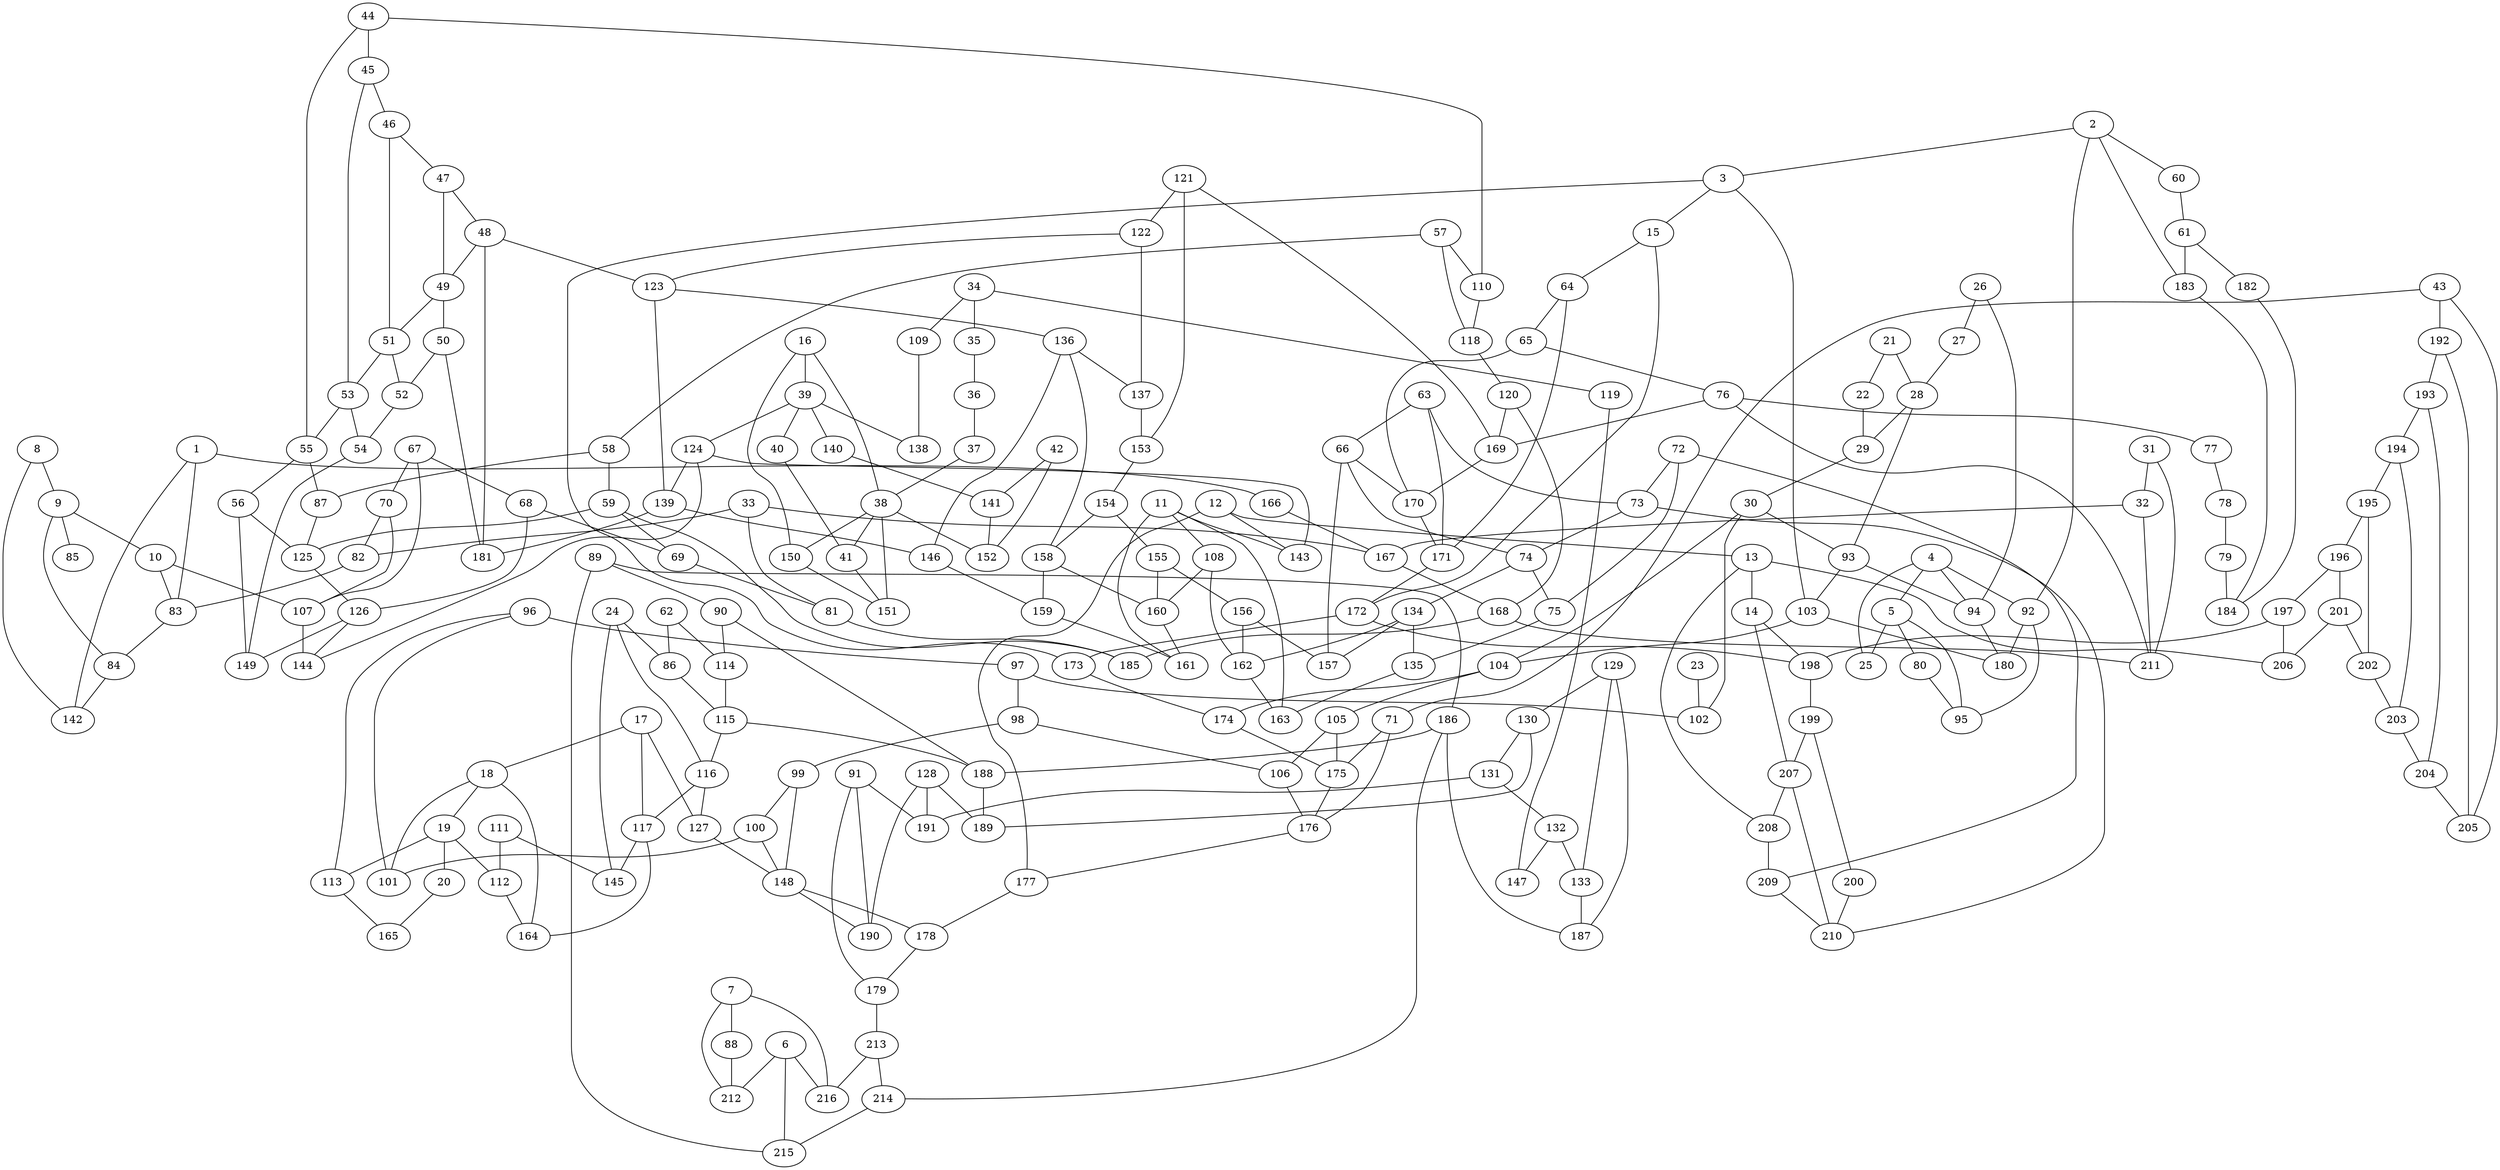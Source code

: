 graph {

	1 -- 83
	1 -- 142
	1 -- 166
	2 -- 3
	2 -- 60
	2 -- 92
	2 -- 183
	3 -- 15
	3 -- 103
	3 -- 173
	4 -- 5
	4 -- 25
	4 -- 92
	4 -- 94
	5 -- 25
	5 -- 80
	5 -- 95
	6 -- 212
	6 -- 215
	6 -- 216
	7 -- 88
	7 -- 212
	7 -- 216
	8 -- 9
	8 -- 142
	9 -- 10
	9 -- 84
	9 -- 85
	10 -- 83
	10 -- 107
	11 -- 108
	11 -- 143
	11 -- 161
	11 -- 163
	12 -- 13
	12 -- 143
	12 -- 177
	13 -- 14
	13 -- 206
	13 -- 208
	14 -- 198
	14 -- 207
	15 -- 64
	15 -- 172
	16 -- 38
	16 -- 39
	16 -- 150
	17 -- 18
	17 -- 117
	17 -- 127
	18 -- 19
	18 -- 101
	18 -- 164
	19 -- 20
	19 -- 112
	19 -- 113
	20 -- 165
	21 -- 22
	21 -- 28
	22 -- 29
	23 -- 102
	24 -- 86
	24 -- 116
	24 -- 145
	26 -- 27
	26 -- 94
	27 -- 28
	28 -- 29
	28 -- 93
	29 -- 30
	30 -- 93
	30 -- 102
	30 -- 104
	31 -- 32
	31 -- 211
	32 -- 167
	32 -- 211
	33 -- 81
	33 -- 82
	33 -- 167
	34 -- 35
	34 -- 109
	34 -- 119
	35 -- 36
	36 -- 37
	37 -- 38
	38 -- 41
	38 -- 150
	38 -- 151
	38 -- 152
	39 -- 40
	39 -- 124
	39 -- 138
	39 -- 140
	40 -- 41
	41 -- 151
	42 -- 141
	42 -- 152
	43 -- 71
	43 -- 192
	43 -- 205
	44 -- 45
	44 -- 55
	44 -- 110
	45 -- 46
	45 -- 53
	46 -- 47
	46 -- 51
	47 -- 48
	47 -- 49
	48 -- 49
	48 -- 123
	48 -- 181
	49 -- 50
	49 -- 51
	50 -- 52
	50 -- 181
	51 -- 52
	51 -- 53
	52 -- 54
	53 -- 54
	53 -- 55
	54 -- 149
	55 -- 56
	55 -- 87
	56 -- 125
	56 -- 149
	57 -- 58
	57 -- 110
	57 -- 118
	58 -- 59
	58 -- 87
	59 -- 69
	59 -- 125
	59 -- 185
	60 -- 61
	61 -- 182
	61 -- 183
	62 -- 86
	62 -- 114
	63 -- 66
	63 -- 73
	63 -- 171
	64 -- 65
	64 -- 171
	65 -- 76
	65 -- 170
	66 -- 74
	66 -- 157
	66 -- 170
	67 -- 68
	67 -- 70
	67 -- 107
	68 -- 69
	68 -- 126
	69 -- 81
	70 -- 82
	70 -- 107
	71 -- 175
	71 -- 176
	72 -- 73
	72 -- 75
	72 -- 209
	73 -- 74
	73 -- 210
	74 -- 75
	74 -- 134
	75 -- 135
	76 -- 77
	76 -- 169
	76 -- 211
	77 -- 78
	78 -- 79
	79 -- 184
	80 -- 95
	81 -- 185
	82 -- 83
	83 -- 84
	84 -- 142
	86 -- 115
	87 -- 125
	88 -- 212
	89 -- 90
	89 -- 186
	89 -- 215
	90 -- 114
	90 -- 188
	91 -- 179
	91 -- 190
	91 -- 191
	92 -- 95
	92 -- 180
	93 -- 94
	93 -- 103
	94 -- 180
	96 -- 97
	96 -- 101
	96 -- 113
	97 -- 98
	97 -- 102
	98 -- 99
	98 -- 106
	99 -- 100
	99 -- 148
	100 -- 101
	100 -- 148
	103 -- 104
	103 -- 180
	104 -- 105
	104 -- 174
	105 -- 106
	105 -- 175
	106 -- 176
	107 -- 144
	108 -- 160
	108 -- 162
	109 -- 138
	110 -- 118
	111 -- 112
	111 -- 145
	112 -- 164
	113 -- 165
	114 -- 115
	115 -- 116
	115 -- 188
	116 -- 117
	116 -- 127
	117 -- 145
	117 -- 164
	118 -- 120
	119 -- 147
	120 -- 168
	120 -- 169
	121 -- 122
	121 -- 153
	121 -- 169
	122 -- 123
	122 -- 137
	123 -- 136
	123 -- 139
	124 -- 139
	124 -- 143
	124 -- 144
	125 -- 126
	126 -- 144
	126 -- 149
	127 -- 148
	128 -- 189
	128 -- 190
	128 -- 191
	129 -- 130
	129 -- 133
	129 -- 187
	130 -- 131
	130 -- 189
	131 -- 132
	131 -- 191
	132 -- 133
	132 -- 147
	133 -- 187
	134 -- 135
	134 -- 157
	134 -- 162
	135 -- 163
	136 -- 137
	136 -- 146
	136 -- 158
	137 -- 153
	139 -- 146
	139 -- 181
	140 -- 141
	141 -- 152
	146 -- 159
	148 -- 178
	148 -- 190
	150 -- 151
	153 -- 154
	154 -- 155
	154 -- 158
	155 -- 156
	155 -- 160
	156 -- 157
	156 -- 162
	158 -- 159
	158 -- 160
	159 -- 161
	160 -- 161
	162 -- 163
	166 -- 167
	167 -- 168
	168 -- 185
	168 -- 211
	169 -- 170
	170 -- 171
	171 -- 172
	172 -- 173
	172 -- 198
	173 -- 174
	174 -- 175
	175 -- 176
	176 -- 177
	177 -- 178
	178 -- 179
	179 -- 213
	182 -- 184
	183 -- 184
	186 -- 187
	186 -- 188
	186 -- 214
	188 -- 189
	192 -- 193
	192 -- 205
	193 -- 194
	193 -- 204
	194 -- 195
	194 -- 203
	195 -- 196
	195 -- 202
	196 -- 197
	196 -- 201
	197 -- 198
	197 -- 206
	198 -- 199
	199 -- 200
	199 -- 207
	200 -- 210
	201 -- 202
	201 -- 206
	202 -- 203
	203 -- 204
	204 -- 205
	207 -- 208
	207 -- 210
	208 -- 209
	209 -- 210
	213 -- 214
	213 -- 216
	214 -- 215

}
